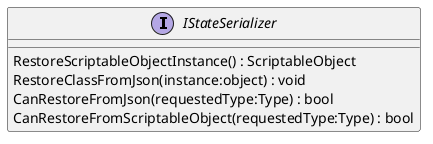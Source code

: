@startuml
interface IStateSerializer {
    RestoreScriptableObjectInstance() : ScriptableObject
    RestoreClassFromJson(instance:object) : void
    CanRestoreFromJson(requestedType:Type) : bool
    CanRestoreFromScriptableObject(requestedType:Type) : bool
}
@enduml

